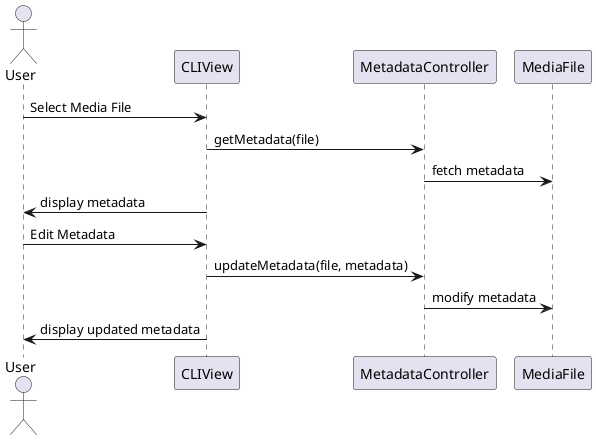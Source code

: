 @startuml Metadata
actor User
participant CLIView
participant MetadataController
participant MediaFile

User -> CLIView : Select Media File
CLIView -> MetadataController : getMetadata(file)
MetadataController -> MediaFile : fetch metadata
CLIView -> User : display metadata

User -> CLIView : Edit Metadata
CLIView -> MetadataController : updateMetadata(file, metadata)
MetadataController -> MediaFile : modify metadata
CLIView -> User : display updated metadata
@enduml
